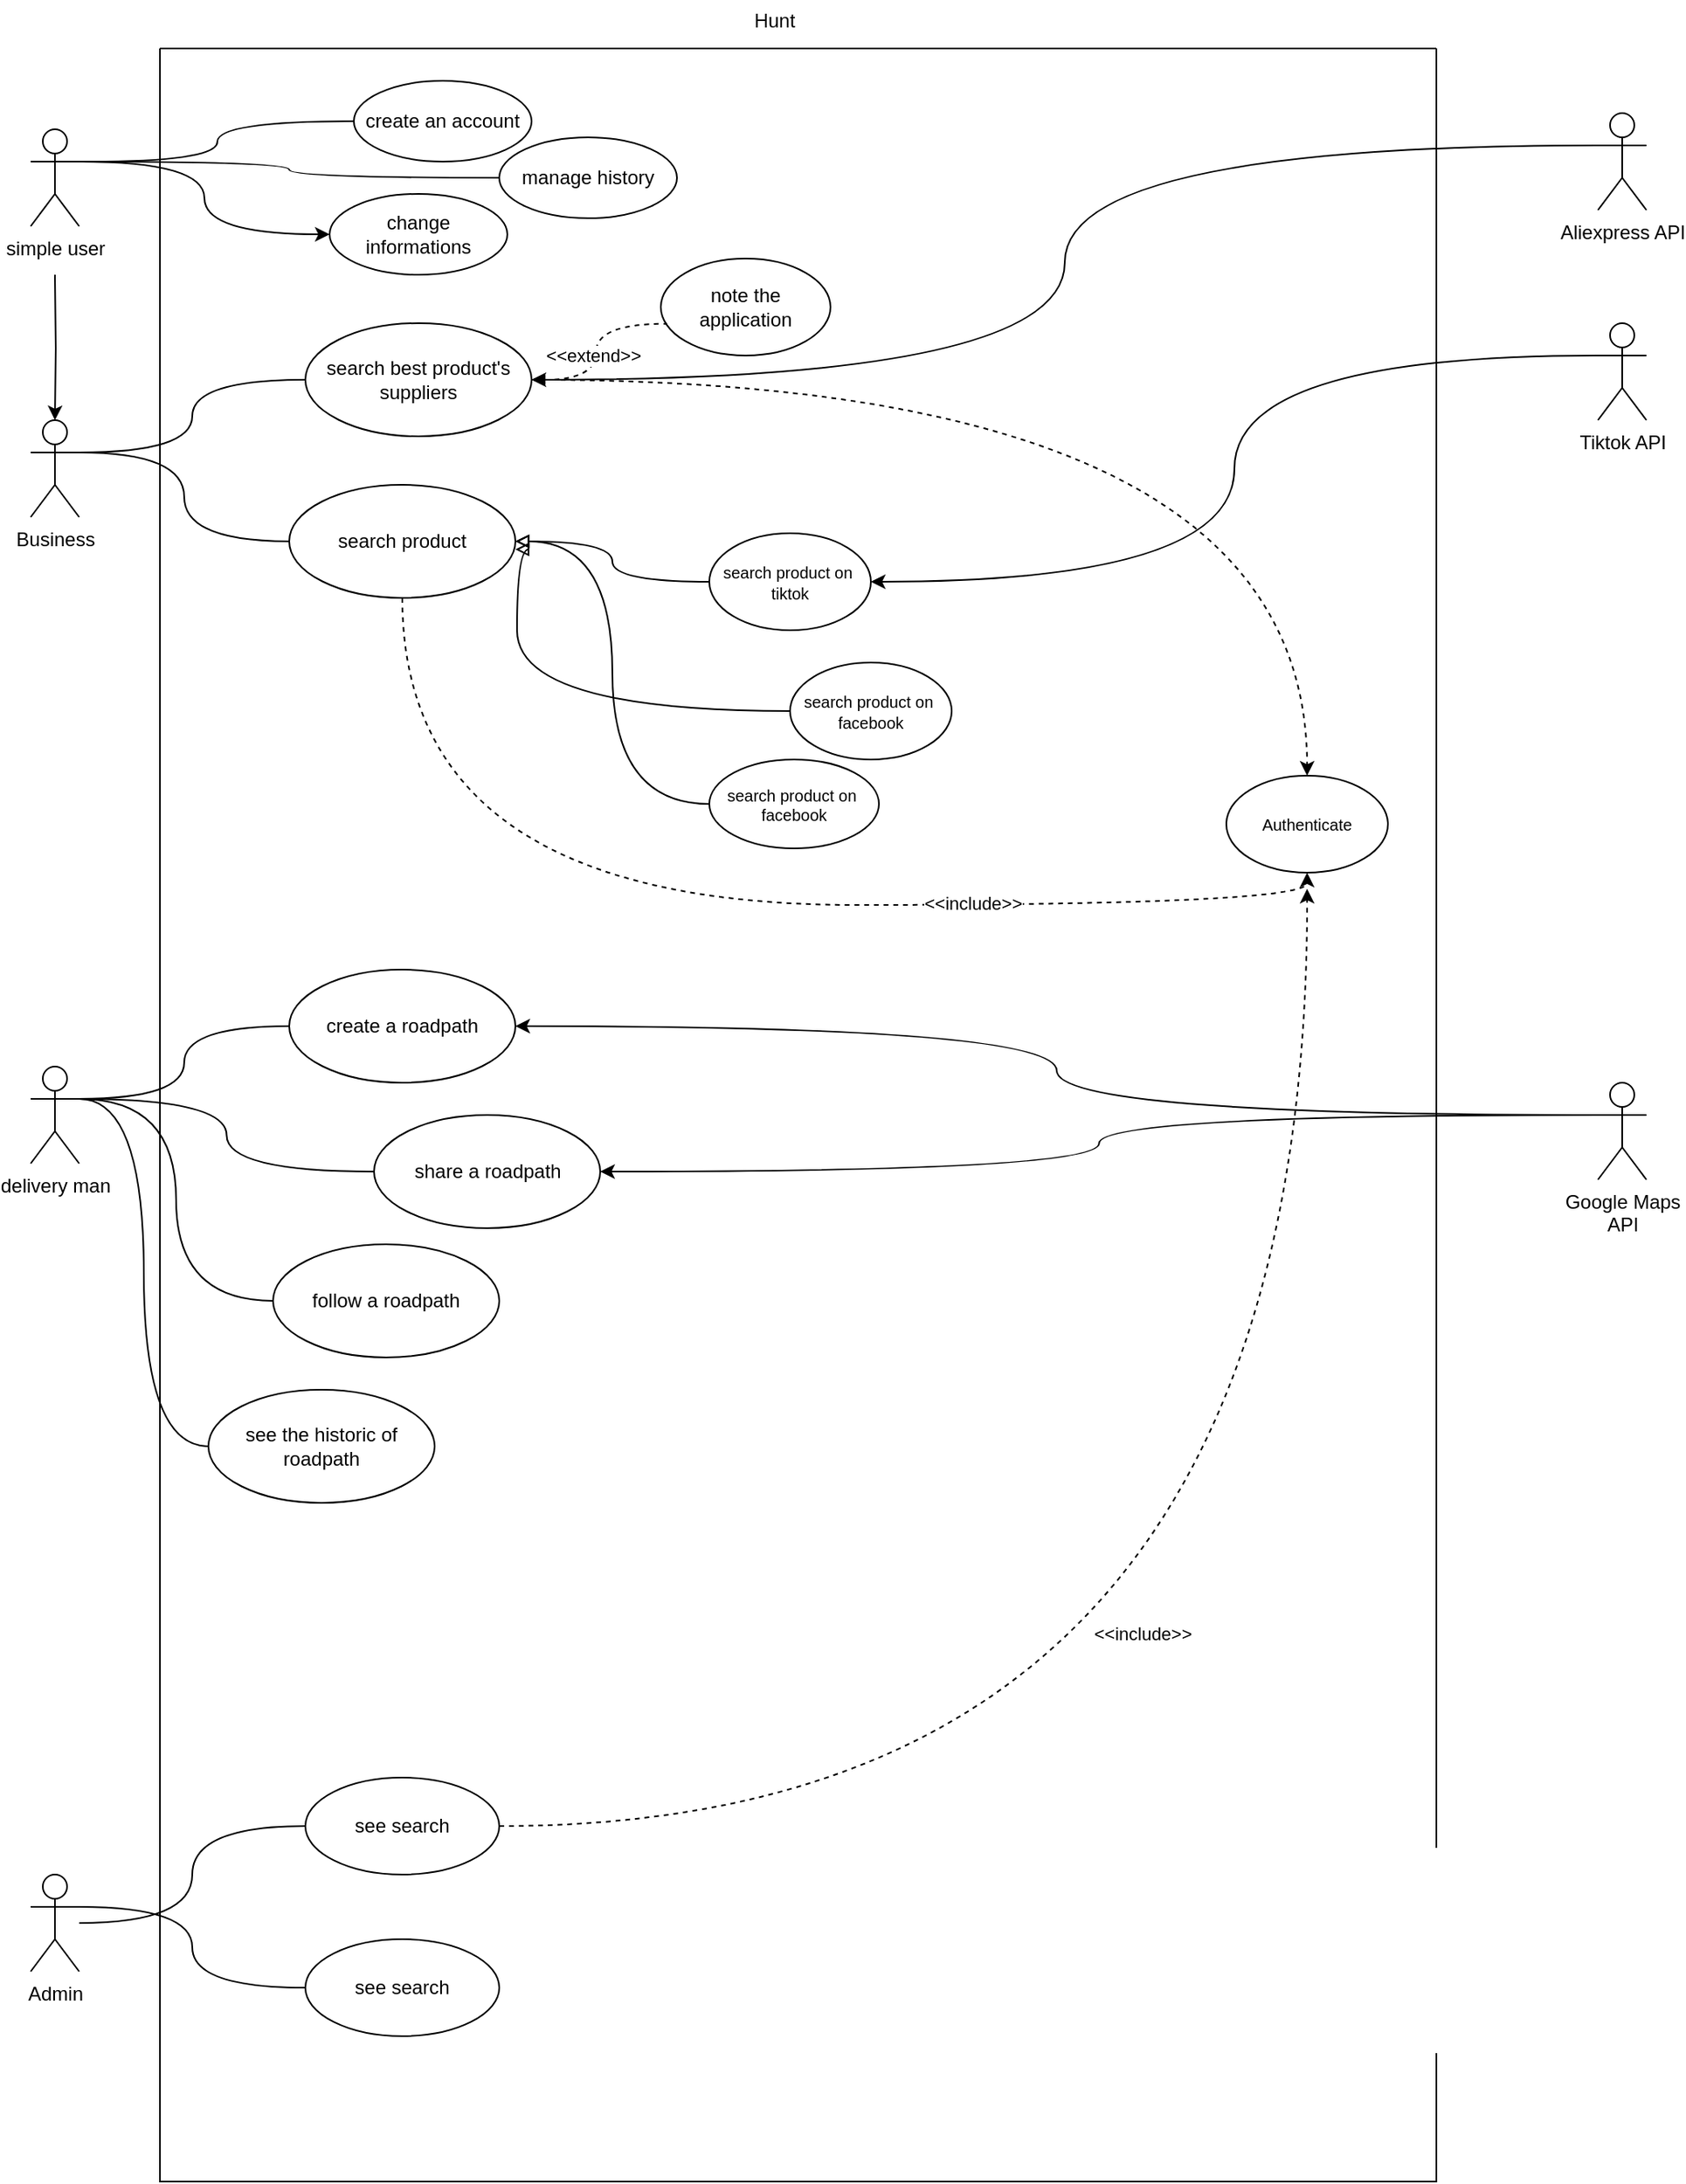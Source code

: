 <mxfile version="25.0.0" pages="2">
  <diagram name="UML diagrams" id="-IR_6mH_jh7ec_85QcZA">
    <mxGraphModel dx="1050" dy="665" grid="1" gridSize="10" guides="1" tooltips="1" connect="1" arrows="1" fold="1" page="1" pageScale="1" pageWidth="1200" pageHeight="1600" math="0" shadow="0">
      <root>
        <mxCell id="0" />
        <mxCell id="1" parent="0" />
        <mxCell id="FuLha_3-91F9rfbZAOE2-40" style="edgeStyle=orthogonalEdgeStyle;rounded=0;orthogonalLoop=1;jettySize=auto;html=1;exitX=1;exitY=0.333;exitDx=0;exitDy=0;exitPerimeter=0;curved=1;endArrow=none;endFill=0;" parent="1" source="FuLha_3-91F9rfbZAOE2-3" target="FuLha_3-91F9rfbZAOE2-39" edge="1">
          <mxGeometry relative="1" as="geometry" />
        </mxCell>
        <mxCell id="FuLha_3-91F9rfbZAOE2-1" value="" style="swimlane;startSize=0;" parent="1" vertex="1">
          <mxGeometry x="120" y="40" width="790" height="1320" as="geometry" />
        </mxCell>
        <mxCell id="FuLha_3-91F9rfbZAOE2-4" value="create an account" style="ellipse;whiteSpace=wrap;html=1;" parent="FuLha_3-91F9rfbZAOE2-1" vertex="1">
          <mxGeometry x="120" y="20" width="110" height="50" as="geometry" />
        </mxCell>
        <mxCell id="cV8xUUwGtTbx2W1KTqpI-8" style="edgeStyle=orthogonalEdgeStyle;rounded=0;orthogonalLoop=1;jettySize=auto;html=1;exitX=1;exitY=0.5;exitDx=0;exitDy=0;elbow=vertical;curved=1;dashed=1;" parent="FuLha_3-91F9rfbZAOE2-1" source="FuLha_3-91F9rfbZAOE2-14" target="cV8xUUwGtTbx2W1KTqpI-7" edge="1">
          <mxGeometry relative="1" as="geometry" />
        </mxCell>
        <mxCell id="FuLha_3-91F9rfbZAOE2-14" value="search best&amp;nbsp;product&#39;s suppliers" style="ellipse;whiteSpace=wrap;html=1;" parent="FuLha_3-91F9rfbZAOE2-1" vertex="1">
          <mxGeometry x="90" y="170" width="140" height="70" as="geometry" />
        </mxCell>
        <mxCell id="cV8xUUwGtTbx2W1KTqpI-15" style="edgeStyle=orthogonalEdgeStyle;rounded=0;orthogonalLoop=1;jettySize=auto;html=1;exitX=0.5;exitY=1;exitDx=0;exitDy=0;entryX=0.5;entryY=1;entryDx=0;entryDy=0;curved=1;dashed=1;" parent="FuLha_3-91F9rfbZAOE2-1" source="FuLha_3-91F9rfbZAOE2-22" target="cV8xUUwGtTbx2W1KTqpI-7" edge="1">
          <mxGeometry relative="1" as="geometry" />
        </mxCell>
        <mxCell id="cV8xUUwGtTbx2W1KTqpI-16" value="&amp;lt;&amp;lt;include&amp;gt;&amp;gt;" style="edgeLabel;html=1;align=center;verticalAlign=middle;resizable=0;points=[];" parent="cV8xUUwGtTbx2W1KTqpI-15" vertex="1" connectable="0">
          <mxGeometry x="0.411" y="1" relative="1" as="geometry">
            <mxPoint as="offset" />
          </mxGeometry>
        </mxCell>
        <mxCell id="FuLha_3-91F9rfbZAOE2-22" value="search product" style="ellipse;whiteSpace=wrap;html=1;" parent="FuLha_3-91F9rfbZAOE2-1" vertex="1">
          <mxGeometry x="80" y="270" width="140" height="70" as="geometry" />
        </mxCell>
        <mxCell id="FuLha_3-91F9rfbZAOE2-32" style="edgeStyle=orthogonalEdgeStyle;rounded=0;orthogonalLoop=1;jettySize=auto;html=1;endArrow=block;endFill=0;curved=1;" parent="FuLha_3-91F9rfbZAOE2-1" source="FuLha_3-91F9rfbZAOE2-23" target="FuLha_3-91F9rfbZAOE2-22" edge="1">
          <mxGeometry relative="1" as="geometry" />
        </mxCell>
        <mxCell id="FuLha_3-91F9rfbZAOE2-23" value="&lt;font style=&quot;font-size: 10px;&quot;&gt;search product on&amp;nbsp;&lt;/font&gt;&lt;div style=&quot;font-size: 10px;&quot;&gt;&lt;font style=&quot;font-size: 10px;&quot;&gt;tiktok&lt;/font&gt;&lt;/div&gt;" style="ellipse;whiteSpace=wrap;html=1;" parent="FuLha_3-91F9rfbZAOE2-1" vertex="1">
          <mxGeometry x="340" y="300" width="100" height="60" as="geometry" />
        </mxCell>
        <mxCell id="FuLha_3-91F9rfbZAOE2-34" style="edgeStyle=orthogonalEdgeStyle;rounded=0;orthogonalLoop=1;jettySize=auto;html=1;endArrow=block;endFill=0;curved=1;" parent="FuLha_3-91F9rfbZAOE2-1" source="FuLha_3-91F9rfbZAOE2-30" edge="1">
          <mxGeometry relative="1" as="geometry">
            <mxPoint x="220" y="310" as="targetPoint" />
            <Array as="points">
              <mxPoint x="221" y="410" />
            </Array>
          </mxGeometry>
        </mxCell>
        <mxCell id="FuLha_3-91F9rfbZAOE2-30" value="&lt;font style=&quot;font-size: 10px;&quot;&gt;search product on&amp;nbsp;&lt;/font&gt;&lt;div style=&quot;font-size: 10px;&quot;&gt;&lt;font style=&quot;font-size: 10px;&quot;&gt;facebook&lt;/font&gt;&lt;/div&gt;" style="ellipse;whiteSpace=wrap;html=1;" parent="FuLha_3-91F9rfbZAOE2-1" vertex="1">
          <mxGeometry x="390" y="380" width="100" height="60" as="geometry" />
        </mxCell>
        <mxCell id="FuLha_3-91F9rfbZAOE2-35" style="edgeStyle=orthogonalEdgeStyle;rounded=0;orthogonalLoop=1;jettySize=auto;html=1;entryX=1;entryY=0.5;entryDx=0;entryDy=0;endArrow=block;endFill=0;curved=1;" parent="FuLha_3-91F9rfbZAOE2-1" source="FuLha_3-91F9rfbZAOE2-31" target="FuLha_3-91F9rfbZAOE2-22" edge="1">
          <mxGeometry relative="1" as="geometry" />
        </mxCell>
        <mxCell id="FuLha_3-91F9rfbZAOE2-31" value="search product on&amp;nbsp;&lt;div style=&quot;font-size: 10px;&quot;&gt;facebook&lt;/div&gt;" style="ellipse;whiteSpace=wrap;html=1;fontSize=10;" parent="FuLha_3-91F9rfbZAOE2-1" vertex="1">
          <mxGeometry x="340" y="440" width="105" height="55" as="geometry" />
        </mxCell>
        <mxCell id="FuLha_3-91F9rfbZAOE2-37" value="create a roadpath" style="ellipse;whiteSpace=wrap;html=1;" parent="FuLha_3-91F9rfbZAOE2-1" vertex="1">
          <mxGeometry x="80" y="570" width="140" height="70" as="geometry" />
        </mxCell>
        <mxCell id="FuLha_3-91F9rfbZAOE2-38" value="share a roadpath" style="ellipse;whiteSpace=wrap;html=1;" parent="FuLha_3-91F9rfbZAOE2-1" vertex="1">
          <mxGeometry x="132.5" y="660" width="140" height="70" as="geometry" />
        </mxCell>
        <mxCell id="FuLha_3-91F9rfbZAOE2-39" value="manage history" style="ellipse;whiteSpace=wrap;html=1;" parent="FuLha_3-91F9rfbZAOE2-1" vertex="1">
          <mxGeometry x="210" y="55" width="110" height="50" as="geometry" />
        </mxCell>
        <mxCell id="FuLha_3-91F9rfbZAOE2-58" value="note the application" style="ellipse;whiteSpace=wrap;html=1;" parent="FuLha_3-91F9rfbZAOE2-1" vertex="1">
          <mxGeometry x="310" y="130" width="105" height="60" as="geometry" />
        </mxCell>
        <mxCell id="FuLha_3-91F9rfbZAOE2-59" style="edgeStyle=orthogonalEdgeStyle;curved=1;rounded=0;orthogonalLoop=1;jettySize=auto;html=1;exitX=1;exitY=0.5;exitDx=0;exitDy=0;entryX=0.036;entryY=0.672;entryDx=0;entryDy=0;entryPerimeter=0;startArrow=blockThin;startFill=1;endArrow=none;endFill=0;dashed=1;" parent="FuLha_3-91F9rfbZAOE2-1" source="FuLha_3-91F9rfbZAOE2-14" target="FuLha_3-91F9rfbZAOE2-58" edge="1">
          <mxGeometry relative="1" as="geometry" />
        </mxCell>
        <mxCell id="cV8xUUwGtTbx2W1KTqpI-6" value="&amp;lt;&amp;lt;extend&amp;gt;&amp;gt;" style="edgeLabel;html=1;align=center;verticalAlign=middle;resizable=0;points=[];" parent="FuLha_3-91F9rfbZAOE2-59" vertex="1" connectable="0">
          <mxGeometry x="-0.065" y="2" relative="1" as="geometry">
            <mxPoint as="offset" />
          </mxGeometry>
        </mxCell>
        <mxCell id="cV8xUUwGtTbx2W1KTqpI-17" style="edgeStyle=orthogonalEdgeStyle;rounded=0;orthogonalLoop=1;jettySize=auto;html=1;curved=1;dashed=1;" parent="FuLha_3-91F9rfbZAOE2-1" source="FuLha_3-91F9rfbZAOE2-61" edge="1">
          <mxGeometry relative="1" as="geometry">
            <mxPoint x="710" y="520" as="targetPoint" />
          </mxGeometry>
        </mxCell>
        <mxCell id="cV8xUUwGtTbx2W1KTqpI-18" value="&amp;lt;&amp;lt;include&amp;gt;&amp;gt;" style="edgeLabel;html=1;align=center;verticalAlign=middle;resizable=0;points=[];" parent="cV8xUUwGtTbx2W1KTqpI-17" vertex="1" connectable="0">
          <mxGeometry x="-0.264" y="119" relative="1" as="geometry">
            <mxPoint as="offset" />
          </mxGeometry>
        </mxCell>
        <mxCell id="FuLha_3-91F9rfbZAOE2-61" value="see search" style="ellipse;whiteSpace=wrap;html=1;" parent="FuLha_3-91F9rfbZAOE2-1" vertex="1">
          <mxGeometry x="90" y="1070" width="120" height="60" as="geometry" />
        </mxCell>
        <mxCell id="cV8xUUwGtTbx2W1KTqpI-7" value="&lt;span style=&quot;font-size: 10px;&quot;&gt;Authenticate&lt;/span&gt;" style="ellipse;whiteSpace=wrap;html=1;" parent="FuLha_3-91F9rfbZAOE2-1" vertex="1">
          <mxGeometry x="660" y="450" width="100" height="60" as="geometry" />
        </mxCell>
        <mxCell id="cV8xUUwGtTbx2W1KTqpI-19" value="see search" style="ellipse;whiteSpace=wrap;html=1;" parent="FuLha_3-91F9rfbZAOE2-1" vertex="1">
          <mxGeometry x="90" y="1170" width="120" height="60" as="geometry" />
        </mxCell>
        <mxCell id="txY3es4t-yzZHWCDKDTj-3" value="follow a roadpath" style="ellipse;whiteSpace=wrap;html=1;" vertex="1" parent="FuLha_3-91F9rfbZAOE2-1">
          <mxGeometry x="70" y="740" width="140" height="70" as="geometry" />
        </mxCell>
        <mxCell id="txY3es4t-yzZHWCDKDTj-4" value="see the historic of roadpath" style="ellipse;whiteSpace=wrap;html=1;" vertex="1" parent="FuLha_3-91F9rfbZAOE2-1">
          <mxGeometry x="30" y="830" width="140" height="70" as="geometry" />
        </mxCell>
        <mxCell id="PuO6K_J7q23cFVhfHK2O-1" value="change informations" style="ellipse;whiteSpace=wrap;html=1;" vertex="1" parent="FuLha_3-91F9rfbZAOE2-1">
          <mxGeometry x="105" y="90" width="110" height="50" as="geometry" />
        </mxCell>
        <mxCell id="FuLha_3-91F9rfbZAOE2-2" value="Hunt&lt;div&gt;&lt;br&gt;&lt;/div&gt;" style="text;html=1;align=center;verticalAlign=middle;resizable=0;points=[];autosize=1;strokeColor=none;fillColor=none;" parent="1" vertex="1">
          <mxGeometry x="475" y="10" width="50" height="40" as="geometry" />
        </mxCell>
        <mxCell id="FuLha_3-91F9rfbZAOE2-7" style="edgeStyle=orthogonalEdgeStyle;rounded=0;orthogonalLoop=1;jettySize=auto;html=1;entryX=0;entryY=0.5;entryDx=0;entryDy=0;curved=1;endArrow=none;endFill=0;" parent="1" target="FuLha_3-91F9rfbZAOE2-4" edge="1">
          <mxGeometry relative="1" as="geometry">
            <mxPoint x="70" y="110" as="sourcePoint" />
          </mxGeometry>
        </mxCell>
        <mxCell id="FuLha_3-91F9rfbZAOE2-10" value="" style="edgeStyle=orthogonalEdgeStyle;rounded=0;orthogonalLoop=1;jettySize=auto;html=1;" parent="1" target="FuLha_3-91F9rfbZAOE2-9" edge="1">
          <mxGeometry relative="1" as="geometry">
            <mxPoint x="55" y="180" as="sourcePoint" />
          </mxGeometry>
        </mxCell>
        <mxCell id="PuO6K_J7q23cFVhfHK2O-2" style="edgeStyle=orthogonalEdgeStyle;rounded=0;orthogonalLoop=1;jettySize=auto;html=1;exitX=1;exitY=0.333;exitDx=0;exitDy=0;exitPerimeter=0;entryX=0;entryY=0.5;entryDx=0;entryDy=0;curved=1;" edge="1" parent="1" source="FuLha_3-91F9rfbZAOE2-3" target="PuO6K_J7q23cFVhfHK2O-1">
          <mxGeometry relative="1" as="geometry" />
        </mxCell>
        <mxCell id="FuLha_3-91F9rfbZAOE2-3" value="simple user" style="shape=umlActor;verticalLabelPosition=bottom;verticalAlign=top;html=1;outlineConnect=0;" parent="1" vertex="1">
          <mxGeometry x="40" y="90" width="30" height="60" as="geometry" />
        </mxCell>
        <mxCell id="FuLha_3-91F9rfbZAOE2-41" style="edgeStyle=orthogonalEdgeStyle;rounded=0;orthogonalLoop=1;jettySize=auto;html=1;exitX=1;exitY=0.333;exitDx=0;exitDy=0;exitPerimeter=0;curved=1;endArrow=none;endFill=0;" parent="1" source="FuLha_3-91F9rfbZAOE2-9" target="FuLha_3-91F9rfbZAOE2-14" edge="1">
          <mxGeometry relative="1" as="geometry" />
        </mxCell>
        <mxCell id="FuLha_3-91F9rfbZAOE2-60" style="edgeStyle=orthogonalEdgeStyle;curved=1;rounded=0;orthogonalLoop=1;jettySize=auto;html=1;exitX=1;exitY=0.333;exitDx=0;exitDy=0;exitPerimeter=0;endArrow=none;endFill=0;" parent="1" source="FuLha_3-91F9rfbZAOE2-9" target="FuLha_3-91F9rfbZAOE2-22" edge="1">
          <mxGeometry relative="1" as="geometry" />
        </mxCell>
        <mxCell id="FuLha_3-91F9rfbZAOE2-9" value="Business" style="shape=umlActor;verticalLabelPosition=bottom;verticalAlign=top;html=1;outlineConnect=0;" parent="1" vertex="1">
          <mxGeometry x="40" y="270" width="30" height="60" as="geometry" />
        </mxCell>
        <mxCell id="FuLha_3-91F9rfbZAOE2-42" style="edgeStyle=orthogonalEdgeStyle;rounded=0;orthogonalLoop=1;jettySize=auto;html=1;exitX=1;exitY=0.333;exitDx=0;exitDy=0;exitPerimeter=0;curved=1;endArrow=none;endFill=0;" parent="1" source="FuLha_3-91F9rfbZAOE2-15" target="FuLha_3-91F9rfbZAOE2-37" edge="1">
          <mxGeometry relative="1" as="geometry" />
        </mxCell>
        <mxCell id="FuLha_3-91F9rfbZAOE2-44" style="edgeStyle=orthogonalEdgeStyle;rounded=0;orthogonalLoop=1;jettySize=auto;html=1;exitX=1;exitY=0.333;exitDx=0;exitDy=0;exitPerimeter=0;entryX=0;entryY=0.5;entryDx=0;entryDy=0;curved=1;endArrow=none;endFill=0;" parent="1" source="FuLha_3-91F9rfbZAOE2-15" target="FuLha_3-91F9rfbZAOE2-38" edge="1">
          <mxGeometry relative="1" as="geometry" />
        </mxCell>
        <mxCell id="txY3es4t-yzZHWCDKDTj-6" style="edgeStyle=orthogonalEdgeStyle;rounded=0;orthogonalLoop=1;jettySize=auto;html=1;exitX=1;exitY=0.333;exitDx=0;exitDy=0;exitPerimeter=0;entryX=0;entryY=0.5;entryDx=0;entryDy=0;curved=1;endArrow=none;endFill=0;" edge="1" parent="1" source="FuLha_3-91F9rfbZAOE2-15" target="txY3es4t-yzZHWCDKDTj-3">
          <mxGeometry relative="1" as="geometry" />
        </mxCell>
        <mxCell id="txY3es4t-yzZHWCDKDTj-8" style="edgeStyle=orthogonalEdgeStyle;rounded=0;orthogonalLoop=1;jettySize=auto;html=1;exitX=1;exitY=0.333;exitDx=0;exitDy=0;exitPerimeter=0;entryX=0;entryY=0.5;entryDx=0;entryDy=0;curved=1;endArrow=none;endFill=0;" edge="1" parent="1" source="FuLha_3-91F9rfbZAOE2-15" target="txY3es4t-yzZHWCDKDTj-4">
          <mxGeometry relative="1" as="geometry" />
        </mxCell>
        <mxCell id="FuLha_3-91F9rfbZAOE2-15" value="delivery man" style="shape=umlActor;verticalLabelPosition=bottom;verticalAlign=top;html=1;outlineConnect=0;" parent="1" vertex="1">
          <mxGeometry x="40" y="670" width="30" height="60" as="geometry" />
        </mxCell>
        <mxCell id="FuLha_3-91F9rfbZAOE2-54" style="edgeStyle=orthogonalEdgeStyle;rounded=0;orthogonalLoop=1;jettySize=auto;html=1;exitX=0;exitY=0.333;exitDx=0;exitDy=0;exitPerimeter=0;entryX=1;entryY=0.5;entryDx=0;entryDy=0;curved=1;" parent="1" source="FuLha_3-91F9rfbZAOE2-45" target="FuLha_3-91F9rfbZAOE2-23" edge="1">
          <mxGeometry relative="1" as="geometry" />
        </mxCell>
        <mxCell id="FuLha_3-91F9rfbZAOE2-45" value="Tiktok API" style="shape=umlActor;verticalLabelPosition=bottom;verticalAlign=top;html=1;outlineConnect=0;" parent="1" vertex="1">
          <mxGeometry x="1010" y="210" width="30" height="60" as="geometry" />
        </mxCell>
        <mxCell id="FuLha_3-91F9rfbZAOE2-52" style="edgeStyle=orthogonalEdgeStyle;rounded=0;orthogonalLoop=1;jettySize=auto;html=1;exitX=0;exitY=0.333;exitDx=0;exitDy=0;exitPerimeter=0;entryX=1;entryY=0.5;entryDx=0;entryDy=0;curved=1;" parent="1" source="FuLha_3-91F9rfbZAOE2-51" target="FuLha_3-91F9rfbZAOE2-38" edge="1">
          <mxGeometry relative="1" as="geometry" />
        </mxCell>
        <mxCell id="FuLha_3-91F9rfbZAOE2-53" style="edgeStyle=orthogonalEdgeStyle;rounded=0;orthogonalLoop=1;jettySize=auto;html=1;exitX=0;exitY=0.333;exitDx=0;exitDy=0;exitPerimeter=0;entryX=1;entryY=0.5;entryDx=0;entryDy=0;curved=1;" parent="1" source="FuLha_3-91F9rfbZAOE2-51" target="FuLha_3-91F9rfbZAOE2-37" edge="1">
          <mxGeometry relative="1" as="geometry" />
        </mxCell>
        <mxCell id="FuLha_3-91F9rfbZAOE2-51" value="Google Maps&lt;div&gt;API&lt;/div&gt;" style="shape=umlActor;verticalLabelPosition=bottom;verticalAlign=top;html=1;outlineConnect=0;" parent="1" vertex="1">
          <mxGeometry x="1010" y="680" width="30" height="60" as="geometry" />
        </mxCell>
        <mxCell id="txY3es4t-yzZHWCDKDTj-9" style="edgeStyle=orthogonalEdgeStyle;rounded=0;orthogonalLoop=1;jettySize=auto;html=1;exitX=1;exitY=0.333;exitDx=0;exitDy=0;exitPerimeter=0;entryX=0;entryY=0.5;entryDx=0;entryDy=0;curved=1;endArrow=none;endFill=0;" edge="1" parent="1" source="FuLha_3-91F9rfbZAOE2-55" target="cV8xUUwGtTbx2W1KTqpI-19">
          <mxGeometry relative="1" as="geometry" />
        </mxCell>
        <mxCell id="txY3es4t-yzZHWCDKDTj-10" style="edgeStyle=orthogonalEdgeStyle;rounded=0;orthogonalLoop=1;jettySize=auto;html=1;endArrow=none;endFill=0;curved=1;" edge="1" parent="1" source="FuLha_3-91F9rfbZAOE2-55" target="FuLha_3-91F9rfbZAOE2-61">
          <mxGeometry relative="1" as="geometry" />
        </mxCell>
        <mxCell id="FuLha_3-91F9rfbZAOE2-55" value="Admin" style="shape=umlActor;verticalLabelPosition=bottom;verticalAlign=top;html=1;outlineConnect=0;" parent="1" vertex="1">
          <mxGeometry x="40" y="1170" width="30" height="60" as="geometry" />
        </mxCell>
        <mxCell id="txY3es4t-yzZHWCDKDTj-1" style="edgeStyle=orthogonalEdgeStyle;rounded=0;orthogonalLoop=1;jettySize=auto;html=1;exitX=0;exitY=0.333;exitDx=0;exitDy=0;exitPerimeter=0;entryX=1;entryY=0.5;entryDx=0;entryDy=0;curved=1;" edge="1" parent="1" source="cV8xUUwGtTbx2W1KTqpI-2" target="FuLha_3-91F9rfbZAOE2-14">
          <mxGeometry relative="1" as="geometry" />
        </mxCell>
        <mxCell id="cV8xUUwGtTbx2W1KTqpI-2" value="Aliexpress API" style="shape=umlActor;verticalLabelPosition=bottom;verticalAlign=top;html=1;outlineConnect=0;" parent="1" vertex="1">
          <mxGeometry x="1010" y="80" width="30" height="60" as="geometry" />
        </mxCell>
      </root>
    </mxGraphModel>
  </diagram>
  <diagram id="Sx9UNDZ-CPOzZAIwUrSq" name="class diagrams">
    <mxGraphModel dx="583" dy="369" grid="1" gridSize="10" guides="1" tooltips="1" connect="1" arrows="1" fold="1" page="1" pageScale="1" pageWidth="1200" pageHeight="1600" math="0" shadow="0">
      <root>
        <mxCell id="0" />
        <mxCell id="1" parent="0" />
        <mxCell id="LyLH97ZRa4PGFvy9dMI5-9" value="User" style="swimlane;fontStyle=1;align=center;verticalAlign=top;childLayout=stackLayout;horizontal=1;startSize=26;horizontalStack=0;resizeParent=1;resizeParentMax=0;resizeLast=0;collapsible=1;marginBottom=0;whiteSpace=wrap;html=1;" parent="1" vertex="1">
          <mxGeometry x="40" y="30" width="190" height="240" as="geometry" />
        </mxCell>
        <mxCell id="LyLH97ZRa4PGFvy9dMI5-30" value="- id: int" style="text;strokeColor=none;fillColor=none;align=left;verticalAlign=top;spacingLeft=4;spacingRight=4;overflow=hidden;rotatable=0;points=[[0,0.5],[1,0.5]];portConstraint=eastwest;whiteSpace=wrap;html=1;" parent="LyLH97ZRa4PGFvy9dMI5-9" vertex="1">
          <mxGeometry y="26" width="190" height="26" as="geometry" />
        </mxCell>
        <mxCell id="LyLH97ZRa4PGFvy9dMI5-10" value="- firstname: string" style="text;strokeColor=none;fillColor=none;align=left;verticalAlign=top;spacingLeft=4;spacingRight=4;overflow=hidden;rotatable=0;points=[[0,0.5],[1,0.5]];portConstraint=eastwest;whiteSpace=wrap;html=1;" parent="LyLH97ZRa4PGFvy9dMI5-9" vertex="1">
          <mxGeometry y="52" width="190" height="26" as="geometry" />
        </mxCell>
        <mxCell id="LyLH97ZRa4PGFvy9dMI5-18" value="- lastname: string" style="text;strokeColor=none;fillColor=none;align=left;verticalAlign=top;spacingLeft=4;spacingRight=4;overflow=hidden;rotatable=0;points=[[0,0.5],[1,0.5]];portConstraint=eastwest;whiteSpace=wrap;html=1;" parent="LyLH97ZRa4PGFvy9dMI5-9" vertex="1">
          <mxGeometry y="78" width="190" height="26" as="geometry" />
        </mxCell>
        <mxCell id="LyLH97ZRa4PGFvy9dMI5-19" value="- email: string" style="text;strokeColor=none;fillColor=none;align=left;verticalAlign=top;spacingLeft=4;spacingRight=4;overflow=hidden;rotatable=0;points=[[0,0.5],[1,0.5]];portConstraint=eastwest;whiteSpace=wrap;html=1;" parent="LyLH97ZRa4PGFvy9dMI5-9" vertex="1">
          <mxGeometry y="104" width="190" height="24" as="geometry" />
        </mxCell>
        <mxCell id="LyLH97ZRa4PGFvy9dMI5-17" value="- location: string" style="text;strokeColor=none;fillColor=none;align=left;verticalAlign=top;spacingLeft=4;spacingRight=4;overflow=hidden;rotatable=0;points=[[0,0.5],[1,0.5]];portConstraint=eastwest;whiteSpace=wrap;html=1;" parent="LyLH97ZRa4PGFvy9dMI5-9" vertex="1">
          <mxGeometry y="128" width="190" height="26" as="geometry" />
        </mxCell>
        <mxCell id="LyLH97ZRa4PGFvy9dMI5-21" value="- search_history: string" style="text;strokeColor=none;fillColor=none;align=left;verticalAlign=top;spacingLeft=4;spacingRight=4;overflow=hidden;rotatable=0;points=[[0,0.5],[1,0.5]];portConstraint=eastwest;whiteSpace=wrap;html=1;" parent="LyLH97ZRa4PGFvy9dMI5-9" vertex="1">
          <mxGeometry y="154" width="190" height="26" as="geometry" />
        </mxCell>
        <mxCell id="LyLH97ZRa4PGFvy9dMI5-11" value="" style="line;strokeWidth=1;fillColor=none;align=left;verticalAlign=middle;spacingTop=-1;spacingLeft=3;spacingRight=3;rotatable=0;labelPosition=right;points=[];portConstraint=eastwest;strokeColor=inherit;" parent="LyLH97ZRa4PGFvy9dMI5-9" vertex="1">
          <mxGeometry y="180" width="190" height="8" as="geometry" />
        </mxCell>
        <mxCell id="LyLH97ZRa4PGFvy9dMI5-27" value="+ manageHistory(type): type" style="text;strokeColor=none;fillColor=none;align=left;verticalAlign=top;spacingLeft=4;spacingRight=4;overflow=hidden;rotatable=0;points=[[0,0.5],[1,0.5]];portConstraint=eastwest;whiteSpace=wrap;html=1;" parent="LyLH97ZRa4PGFvy9dMI5-9" vertex="1">
          <mxGeometry y="188" width="190" height="26" as="geometry" />
        </mxCell>
        <mxCell id="uhKhKXDXOXtBVVad2gFL-2" value="+ isadmin(type): type" style="text;strokeColor=none;fillColor=none;align=left;verticalAlign=top;spacingLeft=4;spacingRight=4;overflow=hidden;rotatable=0;points=[[0,0.5],[1,0.5]];portConstraint=eastwest;whiteSpace=wrap;html=1;" parent="LyLH97ZRa4PGFvy9dMI5-9" vertex="1">
          <mxGeometry y="214" width="190" height="26" as="geometry" />
        </mxCell>
        <mxCell id="LyLH97ZRa4PGFvy9dMI5-31" value="Admin" style="swimlane;fontStyle=1;align=center;verticalAlign=top;childLayout=stackLayout;horizontal=1;startSize=26;horizontalStack=0;resizeParent=1;resizeParentMax=0;resizeLast=0;collapsible=1;marginBottom=0;whiteSpace=wrap;html=1;" parent="1" vertex="1">
          <mxGeometry x="300" y="180" width="160" height="112" as="geometry" />
        </mxCell>
        <mxCell id="LyLH97ZRa4PGFvy9dMI5-32" value="- adminID: int" style="text;strokeColor=none;fillColor=none;align=left;verticalAlign=top;spacingLeft=4;spacingRight=4;overflow=hidden;rotatable=0;points=[[0,0.5],[1,0.5]];portConstraint=eastwest;whiteSpace=wrap;html=1;" parent="LyLH97ZRa4PGFvy9dMI5-31" vertex="1">
          <mxGeometry y="26" width="160" height="26" as="geometry" />
        </mxCell>
        <mxCell id="EmdmupJYY3BashLLMB4s-7" value="- adminID: int" style="text;strokeColor=none;fillColor=none;align=left;verticalAlign=top;spacingLeft=4;spacingRight=4;overflow=hidden;rotatable=0;points=[[0,0.5],[1,0.5]];portConstraint=eastwest;whiteSpace=wrap;html=1;" vertex="1" parent="LyLH97ZRa4PGFvy9dMI5-31">
          <mxGeometry y="52" width="160" height="26" as="geometry" />
        </mxCell>
        <mxCell id="LyLH97ZRa4PGFvy9dMI5-33" value="" style="line;strokeWidth=1;fillColor=none;align=left;verticalAlign=middle;spacingTop=-1;spacingLeft=3;spacingRight=3;rotatable=0;labelPosition=right;points=[];portConstraint=eastwest;strokeColor=inherit;" parent="LyLH97ZRa4PGFvy9dMI5-31" vertex="1">
          <mxGeometry y="78" width="160" height="8" as="geometry" />
        </mxCell>
        <mxCell id="LyLH97ZRa4PGFvy9dMI5-34" value="+ method(type): type" style="text;strokeColor=none;fillColor=none;align=left;verticalAlign=top;spacingLeft=4;spacingRight=4;overflow=hidden;rotatable=0;points=[[0,0.5],[1,0.5]];portConstraint=eastwest;whiteSpace=wrap;html=1;" parent="LyLH97ZRa4PGFvy9dMI5-31" vertex="1">
          <mxGeometry y="86" width="160" height="26" as="geometry" />
        </mxCell>
        <mxCell id="YIpKiUHjcbCjNZDyD4Uy-1" value="Business" style="swimlane;fontStyle=1;align=center;verticalAlign=top;childLayout=stackLayout;horizontal=1;startSize=26;horizontalStack=0;resizeParent=1;resizeParentMax=0;resizeLast=0;collapsible=1;marginBottom=0;whiteSpace=wrap;html=1;" parent="1" vertex="1">
          <mxGeometry x="300" y="40" width="160" height="86" as="geometry" />
        </mxCell>
        <mxCell id="YIpKiUHjcbCjNZDyD4Uy-2" value="- businessID: int" style="text;strokeColor=none;fillColor=none;align=left;verticalAlign=top;spacingLeft=4;spacingRight=4;overflow=hidden;rotatable=0;points=[[0,0.5],[1,0.5]];portConstraint=eastwest;whiteSpace=wrap;html=1;" parent="YIpKiUHjcbCjNZDyD4Uy-1" vertex="1">
          <mxGeometry y="26" width="160" height="26" as="geometry" />
        </mxCell>
        <mxCell id="YIpKiUHjcbCjNZDyD4Uy-3" value="" style="line;strokeWidth=1;fillColor=none;align=left;verticalAlign=middle;spacingTop=-1;spacingLeft=3;spacingRight=3;rotatable=0;labelPosition=right;points=[];portConstraint=eastwest;strokeColor=inherit;" parent="YIpKiUHjcbCjNZDyD4Uy-1" vertex="1">
          <mxGeometry y="52" width="160" height="8" as="geometry" />
        </mxCell>
        <mxCell id="YIpKiUHjcbCjNZDyD4Uy-4" value="+ method(type): type" style="text;strokeColor=none;fillColor=none;align=left;verticalAlign=top;spacingLeft=4;spacingRight=4;overflow=hidden;rotatable=0;points=[[0,0.5],[1,0.5]];portConstraint=eastwest;whiteSpace=wrap;html=1;" parent="YIpKiUHjcbCjNZDyD4Uy-1" vertex="1">
          <mxGeometry y="60" width="160" height="26" as="geometry" />
        </mxCell>
        <mxCell id="J6ZNplrA5KypBCfEjw1M-1" value="Product" style="swimlane;fontStyle=1;align=center;verticalAlign=top;childLayout=stackLayout;horizontal=1;startSize=26;horizontalStack=0;resizeParent=1;resizeParentMax=0;resizeLast=0;collapsible=1;marginBottom=0;whiteSpace=wrap;html=1;" parent="1" vertex="1">
          <mxGeometry x="850" y="390" width="190" height="242" as="geometry" />
        </mxCell>
        <mxCell id="J6ZNplrA5KypBCfEjw1M-2" value="- name: string" style="text;strokeColor=none;fillColor=none;align=left;verticalAlign=top;spacingLeft=4;spacingRight=4;overflow=hidden;rotatable=0;points=[[0,0.5],[1,0.5]];portConstraint=eastwest;whiteSpace=wrap;html=1;" parent="J6ZNplrA5KypBCfEjw1M-1" vertex="1">
          <mxGeometry y="26" width="190" height="26" as="geometry" />
        </mxCell>
        <mxCell id="J6ZNplrA5KypBCfEjw1M-5" value="- img: string" style="text;strokeColor=none;fillColor=none;align=left;verticalAlign=top;spacingLeft=4;spacingRight=4;overflow=hidden;rotatable=0;points=[[0,0.5],[1,0.5]];portConstraint=eastwest;whiteSpace=wrap;html=1;" parent="J6ZNplrA5KypBCfEjw1M-1" vertex="1">
          <mxGeometry y="52" width="190" height="26" as="geometry" />
        </mxCell>
        <mxCell id="J6ZNplrA5KypBCfEjw1M-6" value="- category: string" style="text;strokeColor=none;fillColor=none;align=left;verticalAlign=top;spacingLeft=4;spacingRight=4;overflow=hidden;rotatable=0;points=[[0,0.5],[1,0.5]];portConstraint=eastwest;whiteSpace=wrap;html=1;" parent="J6ZNplrA5KypBCfEjw1M-1" vertex="1">
          <mxGeometry y="78" width="190" height="26" as="geometry" />
        </mxCell>
        <mxCell id="J6ZNplrA5KypBCfEjw1M-7" value="- description: string" style="text;strokeColor=none;fillColor=none;align=left;verticalAlign=top;spacingLeft=4;spacingRight=4;overflow=hidden;rotatable=0;points=[[0,0.5],[1,0.5]];portConstraint=eastwest;whiteSpace=wrap;html=1;" parent="J6ZNplrA5KypBCfEjw1M-1" vertex="1">
          <mxGeometry y="104" width="190" height="26" as="geometry" />
        </mxCell>
        <mxCell id="QEH95Uhj06x0RXV22Iyn-1" value="- link: string" style="text;strokeColor=none;fillColor=none;align=left;verticalAlign=top;spacingLeft=4;spacingRight=4;overflow=hidden;rotatable=0;points=[[0,0.5],[1,0.5]];portConstraint=eastwest;whiteSpace=wrap;html=1;" vertex="1" parent="J6ZNplrA5KypBCfEjw1M-1">
          <mxGeometry y="130" width="190" height="26" as="geometry" />
        </mxCell>
        <mxCell id="QEH95Uhj06x0RXV22Iyn-4" value="- supplier_link&lt;span style=&quot;background-color: initial;&quot;&gt;: string&lt;/span&gt;" style="text;strokeColor=none;fillColor=none;align=left;verticalAlign=top;spacingLeft=4;spacingRight=4;overflow=hidden;rotatable=0;points=[[0,0.5],[1,0.5]];portConstraint=eastwest;whiteSpace=wrap;html=1;" vertex="1" parent="J6ZNplrA5KypBCfEjw1M-1">
          <mxGeometry y="156" width="190" height="26" as="geometry" />
        </mxCell>
        <mxCell id="y92W61oAohS6wvjV8EhD-1" value="-&amp;nbsp;&lt;span style=&quot;text-align: center;&quot;&gt;product_search_history&lt;/span&gt;&lt;span style=&quot;background-color: initial;&quot;&gt;: string&lt;/span&gt;" style="text;strokeColor=none;fillColor=none;align=left;verticalAlign=top;spacingLeft=4;spacingRight=4;overflow=hidden;rotatable=0;points=[[0,0.5],[1,0.5]];portConstraint=eastwest;whiteSpace=wrap;html=1;" vertex="1" parent="J6ZNplrA5KypBCfEjw1M-1">
          <mxGeometry y="182" width="190" height="26" as="geometry" />
        </mxCell>
        <mxCell id="J6ZNplrA5KypBCfEjw1M-3" value="" style="line;strokeWidth=1;fillColor=none;align=left;verticalAlign=middle;spacingTop=-1;spacingLeft=3;spacingRight=3;rotatable=0;labelPosition=right;points=[];portConstraint=eastwest;strokeColor=inherit;" parent="J6ZNplrA5KypBCfEjw1M-1" vertex="1">
          <mxGeometry y="208" width="190" height="8" as="geometry" />
        </mxCell>
        <mxCell id="J6ZNplrA5KypBCfEjw1M-4" value="+ method(type): type" style="text;strokeColor=none;fillColor=none;align=left;verticalAlign=top;spacingLeft=4;spacingRight=4;overflow=hidden;rotatable=0;points=[[0,0.5],[1,0.5]];portConstraint=eastwest;whiteSpace=wrap;html=1;" parent="J6ZNplrA5KypBCfEjw1M-1" vertex="1">
          <mxGeometry y="216" width="190" height="26" as="geometry" />
        </mxCell>
        <mxCell id="rd7m9VtJkX6jo3fnUmd6-1" value="Deliverer" style="swimlane;fontStyle=1;align=center;verticalAlign=top;childLayout=stackLayout;horizontal=1;startSize=26;horizontalStack=0;resizeParent=1;resizeParentMax=0;resizeLast=0;collapsible=1;marginBottom=0;whiteSpace=wrap;html=1;" vertex="1" parent="1">
          <mxGeometry x="40" y="380" width="160" height="86" as="geometry" />
        </mxCell>
        <mxCell id="rd7m9VtJkX6jo3fnUmd6-2" value="- delivererID&lt;span style=&quot;background-color: initial;&quot;&gt;: int&lt;/span&gt;" style="text;strokeColor=none;fillColor=none;align=left;verticalAlign=top;spacingLeft=4;spacingRight=4;overflow=hidden;rotatable=0;points=[[0,0.5],[1,0.5]];portConstraint=eastwest;whiteSpace=wrap;html=1;" vertex="1" parent="rd7m9VtJkX6jo3fnUmd6-1">
          <mxGeometry y="26" width="160" height="26" as="geometry" />
        </mxCell>
        <mxCell id="rd7m9VtJkX6jo3fnUmd6-3" value="" style="line;strokeWidth=1;fillColor=none;align=left;verticalAlign=middle;spacingTop=-1;spacingLeft=3;spacingRight=3;rotatable=0;labelPosition=right;points=[];portConstraint=eastwest;strokeColor=inherit;" vertex="1" parent="rd7m9VtJkX6jo3fnUmd6-1">
          <mxGeometry y="52" width="160" height="8" as="geometry" />
        </mxCell>
        <mxCell id="rd7m9VtJkX6jo3fnUmd6-4" value="+ method(type): type" style="text;strokeColor=none;fillColor=none;align=left;verticalAlign=top;spacingLeft=4;spacingRight=4;overflow=hidden;rotatable=0;points=[[0,0.5],[1,0.5]];portConstraint=eastwest;whiteSpace=wrap;html=1;" vertex="1" parent="rd7m9VtJkX6jo3fnUmd6-1">
          <mxGeometry y="60" width="160" height="26" as="geometry" />
        </mxCell>
        <mxCell id="rd7m9VtJkX6jo3fnUmd6-6" value="History" style="swimlane;fontStyle=1;align=center;verticalAlign=top;childLayout=stackLayout;horizontal=1;startSize=26;horizontalStack=0;resizeParent=1;resizeParentMax=0;resizeLast=0;collapsible=1;marginBottom=0;whiteSpace=wrap;html=1;" vertex="1" parent="1">
          <mxGeometry x="40" y="880" width="160" height="112" as="geometry" />
        </mxCell>
        <mxCell id="rd7m9VtJkX6jo3fnUmd6-7" value="- id: string" style="text;strokeColor=none;fillColor=none;align=left;verticalAlign=top;spacingLeft=4;spacingRight=4;overflow=hidden;rotatable=0;points=[[0,0.5],[1,0.5]];portConstraint=eastwest;whiteSpace=wrap;html=1;" vertex="1" parent="rd7m9VtJkX6jo3fnUmd6-6">
          <mxGeometry y="26" width="160" height="26" as="geometry" />
        </mxCell>
        <mxCell id="rd7m9VtJkX6jo3fnUmd6-8" value="- user_id: string" style="text;strokeColor=none;fillColor=none;align=left;verticalAlign=top;spacingLeft=4;spacingRight=4;overflow=hidden;rotatable=0;points=[[0,0.5],[1,0.5]];portConstraint=eastwest;whiteSpace=wrap;html=1;" vertex="1" parent="rd7m9VtJkX6jo3fnUmd6-6">
          <mxGeometry y="52" width="160" height="26" as="geometry" />
        </mxCell>
        <mxCell id="rd7m9VtJkX6jo3fnUmd6-11" value="" style="line;strokeWidth=1;fillColor=none;align=left;verticalAlign=middle;spacingTop=-1;spacingLeft=3;spacingRight=3;rotatable=0;labelPosition=right;points=[];portConstraint=eastwest;strokeColor=inherit;" vertex="1" parent="rd7m9VtJkX6jo3fnUmd6-6">
          <mxGeometry y="78" width="160" height="8" as="geometry" />
        </mxCell>
        <mxCell id="rd7m9VtJkX6jo3fnUmd6-12" value="+ method(type): type" style="text;strokeColor=none;fillColor=none;align=left;verticalAlign=top;spacingLeft=4;spacingRight=4;overflow=hidden;rotatable=0;points=[[0,0.5],[1,0.5]];portConstraint=eastwest;whiteSpace=wrap;html=1;" vertex="1" parent="rd7m9VtJkX6jo3fnUmd6-6">
          <mxGeometry y="86" width="160" height="26" as="geometry" />
        </mxCell>
        <mxCell id="aD8yqE7XLTtzLO0Hiztl-1" value="product_search_history" style="swimlane;fontStyle=1;align=center;verticalAlign=top;childLayout=stackLayout;horizontal=1;startSize=26;horizontalStack=0;resizeParent=1;resizeParentMax=0;resizeLast=0;collapsible=1;marginBottom=0;whiteSpace=wrap;html=1;" vertex="1" parent="1">
          <mxGeometry x="40" y="1060" width="160" height="112" as="geometry" />
        </mxCell>
        <mxCell id="aD8yqE7XLTtzLO0Hiztl-2" value="- id: string" style="text;strokeColor=none;fillColor=none;align=left;verticalAlign=top;spacingLeft=4;spacingRight=4;overflow=hidden;rotatable=0;points=[[0,0.5],[1,0.5]];portConstraint=eastwest;whiteSpace=wrap;html=1;" vertex="1" parent="aD8yqE7XLTtzLO0Hiztl-1">
          <mxGeometry y="26" width="160" height="26" as="geometry" />
        </mxCell>
        <mxCell id="aD8yqE7XLTtzLO0Hiztl-3" value="- user_id: string" style="text;strokeColor=none;fillColor=none;align=left;verticalAlign=top;spacingLeft=4;spacingRight=4;overflow=hidden;rotatable=0;points=[[0,0.5],[1,0.5]];portConstraint=eastwest;whiteSpace=wrap;html=1;" vertex="1" parent="aD8yqE7XLTtzLO0Hiztl-1">
          <mxGeometry y="52" width="160" height="26" as="geometry" />
        </mxCell>
        <mxCell id="aD8yqE7XLTtzLO0Hiztl-4" value="" style="line;strokeWidth=1;fillColor=none;align=left;verticalAlign=middle;spacingTop=-1;spacingLeft=3;spacingRight=3;rotatable=0;labelPosition=right;points=[];portConstraint=eastwest;strokeColor=inherit;" vertex="1" parent="aD8yqE7XLTtzLO0Hiztl-1">
          <mxGeometry y="78" width="160" height="8" as="geometry" />
        </mxCell>
        <mxCell id="aD8yqE7XLTtzLO0Hiztl-5" value="+ method(type): type" style="text;strokeColor=none;fillColor=none;align=left;verticalAlign=top;spacingLeft=4;spacingRight=4;overflow=hidden;rotatable=0;points=[[0,0.5],[1,0.5]];portConstraint=eastwest;whiteSpace=wrap;html=1;" vertex="1" parent="aD8yqE7XLTtzLO0Hiztl-1">
          <mxGeometry y="86" width="160" height="26" as="geometry" />
        </mxCell>
        <mxCell id="AtNMLFw8pvZWvzKB3eUt-1" value="supplier&lt;span style=&quot;background-color: initial;&quot;&gt;_search_history&lt;/span&gt;" style="swimlane;fontStyle=1;align=center;verticalAlign=top;childLayout=stackLayout;horizontal=1;startSize=26;horizontalStack=0;resizeParent=1;resizeParentMax=0;resizeLast=0;collapsible=1;marginBottom=0;whiteSpace=wrap;html=1;" vertex="1" parent="1">
          <mxGeometry x="240" y="1060" width="160" height="112" as="geometry" />
        </mxCell>
        <mxCell id="AtNMLFw8pvZWvzKB3eUt-2" value="- id: string" style="text;strokeColor=none;fillColor=none;align=left;verticalAlign=top;spacingLeft=4;spacingRight=4;overflow=hidden;rotatable=0;points=[[0,0.5],[1,0.5]];portConstraint=eastwest;whiteSpace=wrap;html=1;" vertex="1" parent="AtNMLFw8pvZWvzKB3eUt-1">
          <mxGeometry y="26" width="160" height="26" as="geometry" />
        </mxCell>
        <mxCell id="AtNMLFw8pvZWvzKB3eUt-3" value="- user_id: string" style="text;strokeColor=none;fillColor=none;align=left;verticalAlign=top;spacingLeft=4;spacingRight=4;overflow=hidden;rotatable=0;points=[[0,0.5],[1,0.5]];portConstraint=eastwest;whiteSpace=wrap;html=1;" vertex="1" parent="AtNMLFw8pvZWvzKB3eUt-1">
          <mxGeometry y="52" width="160" height="26" as="geometry" />
        </mxCell>
        <mxCell id="AtNMLFw8pvZWvzKB3eUt-4" value="" style="line;strokeWidth=1;fillColor=none;align=left;verticalAlign=middle;spacingTop=-1;spacingLeft=3;spacingRight=3;rotatable=0;labelPosition=right;points=[];portConstraint=eastwest;strokeColor=inherit;" vertex="1" parent="AtNMLFw8pvZWvzKB3eUt-1">
          <mxGeometry y="78" width="160" height="8" as="geometry" />
        </mxCell>
        <mxCell id="AtNMLFw8pvZWvzKB3eUt-5" value="+ method(type): type" style="text;strokeColor=none;fillColor=none;align=left;verticalAlign=top;spacingLeft=4;spacingRight=4;overflow=hidden;rotatable=0;points=[[0,0.5],[1,0.5]];portConstraint=eastwest;whiteSpace=wrap;html=1;" vertex="1" parent="AtNMLFw8pvZWvzKB3eUt-1">
          <mxGeometry y="86" width="160" height="26" as="geometry" />
        </mxCell>
        <mxCell id="EmdmupJYY3BashLLMB4s-1" value="Account" style="swimlane;fontStyle=1;align=center;verticalAlign=top;childLayout=stackLayout;horizontal=1;startSize=26;horizontalStack=0;resizeParent=1;resizeParentMax=0;resizeLast=0;collapsible=1;marginBottom=0;whiteSpace=wrap;html=1;" vertex="1" parent="1">
          <mxGeometry x="1010" y="20" width="160" height="112" as="geometry" />
        </mxCell>
        <mxCell id="EmdmupJYY3BashLLMB4s-2" value="- userID: int" style="text;strokeColor=none;fillColor=none;align=left;verticalAlign=top;spacingLeft=4;spacingRight=4;overflow=hidden;rotatable=0;points=[[0,0.5],[1,0.5]];portConstraint=eastwest;whiteSpace=wrap;html=1;" vertex="1" parent="EmdmupJYY3BashLLMB4s-1">
          <mxGeometry y="26" width="160" height="26" as="geometry" />
        </mxCell>
        <mxCell id="EmdmupJYY3BashLLMB4s-8" value="- password: string" style="text;strokeColor=none;fillColor=none;align=left;verticalAlign=top;spacingLeft=4;spacingRight=4;overflow=hidden;rotatable=0;points=[[0,0.5],[1,0.5]];portConstraint=eastwest;whiteSpace=wrap;html=1;" vertex="1" parent="EmdmupJYY3BashLLMB4s-1">
          <mxGeometry y="52" width="160" height="26" as="geometry" />
        </mxCell>
        <mxCell id="EmdmupJYY3BashLLMB4s-3" value="" style="line;strokeWidth=1;fillColor=none;align=left;verticalAlign=middle;spacingTop=-1;spacingLeft=3;spacingRight=3;rotatable=0;labelPosition=right;points=[];portConstraint=eastwest;strokeColor=inherit;" vertex="1" parent="EmdmupJYY3BashLLMB4s-1">
          <mxGeometry y="78" width="160" height="8" as="geometry" />
        </mxCell>
        <mxCell id="EmdmupJYY3BashLLMB4s-4" value="+ method(type): type" style="text;strokeColor=none;fillColor=none;align=left;verticalAlign=top;spacingLeft=4;spacingRight=4;overflow=hidden;rotatable=0;points=[[0,0.5],[1,0.5]];portConstraint=eastwest;whiteSpace=wrap;html=1;" vertex="1" parent="EmdmupJYY3BashLLMB4s-1">
          <mxGeometry y="86" width="160" height="26" as="geometry" />
        </mxCell>
        <mxCell id="uQUBg21Dirp60RMLENk1-1" value="RoadPath&lt;div&gt;&lt;br&gt;&lt;/div&gt;" style="swimlane;fontStyle=1;align=center;verticalAlign=top;childLayout=stackLayout;horizontal=1;startSize=26;horizontalStack=0;resizeParent=1;resizeParentMax=0;resizeLast=0;collapsible=1;marginBottom=0;whiteSpace=wrap;html=1;" vertex="1" parent="1">
          <mxGeometry x="910" y="982" width="160" height="190" as="geometry" />
        </mxCell>
        <mxCell id="uQUBg21Dirp60RMLENk1-2" value="- id: string" style="text;strokeColor=none;fillColor=none;align=left;verticalAlign=top;spacingLeft=4;spacingRight=4;overflow=hidden;rotatable=0;points=[[0,0.5],[1,0.5]];portConstraint=eastwest;whiteSpace=wrap;html=1;" vertex="1" parent="uQUBg21Dirp60RMLENk1-1">
          <mxGeometry y="26" width="160" height="26" as="geometry" />
        </mxCell>
        <mxCell id="uQUBg21Dirp60RMLENk1-3" value="- user_id: string" style="text;strokeColor=none;fillColor=none;align=left;verticalAlign=top;spacingLeft=4;spacingRight=4;overflow=hidden;rotatable=0;points=[[0,0.5],[1,0.5]];portConstraint=eastwest;whiteSpace=wrap;html=1;" vertex="1" parent="uQUBg21Dirp60RMLENk1-1">
          <mxGeometry y="52" width="160" height="26" as="geometry" />
        </mxCell>
        <mxCell id="uQUBg21Dirp60RMLENk1-8" value="- road_points&lt;span style=&quot;background-color: initial;&quot;&gt;: string&lt;/span&gt;" style="text;strokeColor=none;fillColor=none;align=left;verticalAlign=top;spacingLeft=4;spacingRight=4;overflow=hidden;rotatable=0;points=[[0,0.5],[1,0.5]];portConstraint=eastwest;whiteSpace=wrap;html=1;" vertex="1" parent="uQUBg21Dirp60RMLENk1-1">
          <mxGeometry y="78" width="160" height="26" as="geometry" />
        </mxCell>
        <mxCell id="uQUBg21Dirp60RMLENk1-6" value="- road_path_history: string" style="text;strokeColor=none;fillColor=none;align=left;verticalAlign=top;spacingLeft=4;spacingRight=4;overflow=hidden;rotatable=0;points=[[0,0.5],[1,0.5]];portConstraint=eastwest;whiteSpace=wrap;html=1;" vertex="1" parent="uQUBg21Dirp60RMLENk1-1">
          <mxGeometry y="104" width="160" height="26" as="geometry" />
        </mxCell>
        <mxCell id="uQUBg21Dirp60RMLENk1-7" value="- user_id: string" style="text;strokeColor=none;fillColor=none;align=left;verticalAlign=top;spacingLeft=4;spacingRight=4;overflow=hidden;rotatable=0;points=[[0,0.5],[1,0.5]];portConstraint=eastwest;whiteSpace=wrap;html=1;" vertex="1" parent="uQUBg21Dirp60RMLENk1-1">
          <mxGeometry y="130" width="160" height="26" as="geometry" />
        </mxCell>
        <mxCell id="uQUBg21Dirp60RMLENk1-4" value="" style="line;strokeWidth=1;fillColor=none;align=left;verticalAlign=middle;spacingTop=-1;spacingLeft=3;spacingRight=3;rotatable=0;labelPosition=right;points=[];portConstraint=eastwest;strokeColor=inherit;" vertex="1" parent="uQUBg21Dirp60RMLENk1-1">
          <mxGeometry y="156" width="160" height="8" as="geometry" />
        </mxCell>
        <mxCell id="uQUBg21Dirp60RMLENk1-5" value="+ method(type): type" style="text;strokeColor=none;fillColor=none;align=left;verticalAlign=top;spacingLeft=4;spacingRight=4;overflow=hidden;rotatable=0;points=[[0,0.5],[1,0.5]];portConstraint=eastwest;whiteSpace=wrap;html=1;" vertex="1" parent="uQUBg21Dirp60RMLENk1-1">
          <mxGeometry y="164" width="160" height="26" as="geometry" />
        </mxCell>
        <mxCell id="8Bzp1EFl4ZE8_Oq_6Gho-1" value="AppNote" style="swimlane;fontStyle=1;align=center;verticalAlign=top;childLayout=stackLayout;horizontal=1;startSize=26;horizontalStack=0;resizeParent=1;resizeParentMax=0;resizeLast=0;collapsible=1;marginBottom=0;whiteSpace=wrap;html=1;" vertex="1" parent="1">
          <mxGeometry x="570" y="570" width="160" height="138" as="geometry" />
        </mxCell>
        <mxCell id="8Bzp1EFl4ZE8_Oq_6Gho-2" value="- id: string" style="text;strokeColor=none;fillColor=none;align=left;verticalAlign=top;spacingLeft=4;spacingRight=4;overflow=hidden;rotatable=0;points=[[0,0.5],[1,0.5]];portConstraint=eastwest;whiteSpace=wrap;html=1;" vertex="1" parent="8Bzp1EFl4ZE8_Oq_6Gho-1">
          <mxGeometry y="26" width="160" height="26" as="geometry" />
        </mxCell>
        <mxCell id="8Bzp1EFl4ZE8_Oq_6Gho-3" value="- user_id: string" style="text;strokeColor=none;fillColor=none;align=left;verticalAlign=top;spacingLeft=4;spacingRight=4;overflow=hidden;rotatable=0;points=[[0,0.5],[1,0.5]];portConstraint=eastwest;whiteSpace=wrap;html=1;" vertex="1" parent="8Bzp1EFl4ZE8_Oq_6Gho-1">
          <mxGeometry y="52" width="160" height="26" as="geometry" />
        </mxCell>
        <mxCell id="8Bzp1EFl4ZE8_Oq_6Gho-6" value="- note: int" style="text;strokeColor=none;fillColor=none;align=left;verticalAlign=top;spacingLeft=4;spacingRight=4;overflow=hidden;rotatable=0;points=[[0,0.5],[1,0.5]];portConstraint=eastwest;whiteSpace=wrap;html=1;" vertex="1" parent="8Bzp1EFl4ZE8_Oq_6Gho-1">
          <mxGeometry y="78" width="160" height="26" as="geometry" />
        </mxCell>
        <mxCell id="8Bzp1EFl4ZE8_Oq_6Gho-4" value="" style="line;strokeWidth=1;fillColor=none;align=left;verticalAlign=middle;spacingTop=-1;spacingLeft=3;spacingRight=3;rotatable=0;labelPosition=right;points=[];portConstraint=eastwest;strokeColor=inherit;" vertex="1" parent="8Bzp1EFl4ZE8_Oq_6Gho-1">
          <mxGeometry y="104" width="160" height="8" as="geometry" />
        </mxCell>
        <mxCell id="8Bzp1EFl4ZE8_Oq_6Gho-5" value="+ method(type): type" style="text;strokeColor=none;fillColor=none;align=left;verticalAlign=top;spacingLeft=4;spacingRight=4;overflow=hidden;rotatable=0;points=[[0,0.5],[1,0.5]];portConstraint=eastwest;whiteSpace=wrap;html=1;" vertex="1" parent="8Bzp1EFl4ZE8_Oq_6Gho-1">
          <mxGeometry y="112" width="160" height="26" as="geometry" />
        </mxCell>
        <mxCell id="VrGGMPgDpa3G2hN1mJ6w-6" value="&lt;div&gt;&lt;span style=&quot;background-color: initial;&quot;&gt;search_history&lt;/span&gt;&lt;/div&gt;" style="swimlane;fontStyle=1;align=center;verticalAlign=top;childLayout=stackLayout;horizontal=1;startSize=26;horizontalStack=0;resizeParent=1;resizeParentMax=0;resizeLast=0;collapsible=1;marginBottom=0;whiteSpace=wrap;html=1;" vertex="1" parent="1">
          <mxGeometry x="460" y="800" width="160" height="242" as="geometry" />
        </mxCell>
        <mxCell id="VrGGMPgDpa3G2hN1mJ6w-7" value="- id: string" style="text;strokeColor=none;fillColor=none;align=left;verticalAlign=top;spacingLeft=4;spacingRight=4;overflow=hidden;rotatable=0;points=[[0,0.5],[1,0.5]];portConstraint=eastwest;whiteSpace=wrap;html=1;" vertex="1" parent="VrGGMPgDpa3G2hN1mJ6w-6">
          <mxGeometry y="26" width="160" height="26" as="geometry" />
        </mxCell>
        <mxCell id="VrGGMPgDpa3G2hN1mJ6w-8" value="- user_id: string" style="text;strokeColor=none;fillColor=none;align=left;verticalAlign=top;spacingLeft=4;spacingRight=4;overflow=hidden;rotatable=0;points=[[0,0.5],[1,0.5]];portConstraint=eastwest;whiteSpace=wrap;html=1;" vertex="1" parent="VrGGMPgDpa3G2hN1mJ6w-6">
          <mxGeometry y="52" width="160" height="26" as="geometry" />
        </mxCell>
        <mxCell id="VrGGMPgDpa3G2hN1mJ6w-13" value="- product_id: string" style="text;strokeColor=none;fillColor=none;align=left;verticalAlign=top;spacingLeft=4;spacingRight=4;overflow=hidden;rotatable=0;points=[[0,0.5],[1,0.5]];portConstraint=eastwest;whiteSpace=wrap;html=1;" vertex="1" parent="VrGGMPgDpa3G2hN1mJ6w-6">
          <mxGeometry y="78" width="160" height="26" as="geometry" />
        </mxCell>
        <mxCell id="VrGGMPgDpa3G2hN1mJ6w-12" value="- id: string" style="text;strokeColor=none;fillColor=none;align=left;verticalAlign=top;spacingLeft=4;spacingRight=4;overflow=hidden;rotatable=0;points=[[0,0.5],[1,0.5]];portConstraint=eastwest;whiteSpace=wrap;html=1;" vertex="1" parent="VrGGMPgDpa3G2hN1mJ6w-6">
          <mxGeometry y="104" width="160" height="26" as="geometry" />
        </mxCell>
        <mxCell id="VrGGMPgDpa3G2hN1mJ6w-11" value="- id: string" style="text;strokeColor=none;fillColor=none;align=left;verticalAlign=top;spacingLeft=4;spacingRight=4;overflow=hidden;rotatable=0;points=[[0,0.5],[1,0.5]];portConstraint=eastwest;whiteSpace=wrap;html=1;" vertex="1" parent="VrGGMPgDpa3G2hN1mJ6w-6">
          <mxGeometry y="130" width="160" height="26" as="geometry" />
        </mxCell>
        <mxCell id="VrGGMPgDpa3G2hN1mJ6w-14" value="- id: string" style="text;strokeColor=none;fillColor=none;align=left;verticalAlign=top;spacingLeft=4;spacingRight=4;overflow=hidden;rotatable=0;points=[[0,0.5],[1,0.5]];portConstraint=eastwest;whiteSpace=wrap;html=1;" vertex="1" parent="VrGGMPgDpa3G2hN1mJ6w-6">
          <mxGeometry y="156" width="160" height="26" as="geometry" />
        </mxCell>
        <mxCell id="VrGGMPgDpa3G2hN1mJ6w-15" value="- id: string" style="text;strokeColor=none;fillColor=none;align=left;verticalAlign=top;spacingLeft=4;spacingRight=4;overflow=hidden;rotatable=0;points=[[0,0.5],[1,0.5]];portConstraint=eastwest;whiteSpace=wrap;html=1;" vertex="1" parent="VrGGMPgDpa3G2hN1mJ6w-6">
          <mxGeometry y="182" width="160" height="26" as="geometry" />
        </mxCell>
        <mxCell id="VrGGMPgDpa3G2hN1mJ6w-9" value="" style="line;strokeWidth=1;fillColor=none;align=left;verticalAlign=middle;spacingTop=-1;spacingLeft=3;spacingRight=3;rotatable=0;labelPosition=right;points=[];portConstraint=eastwest;strokeColor=inherit;" vertex="1" parent="VrGGMPgDpa3G2hN1mJ6w-6">
          <mxGeometry y="208" width="160" height="8" as="geometry" />
        </mxCell>
        <mxCell id="VrGGMPgDpa3G2hN1mJ6w-10" value="+ method(type): type" style="text;strokeColor=none;fillColor=none;align=left;verticalAlign=top;spacingLeft=4;spacingRight=4;overflow=hidden;rotatable=0;points=[[0,0.5],[1,0.5]];portConstraint=eastwest;whiteSpace=wrap;html=1;" vertex="1" parent="VrGGMPgDpa3G2hN1mJ6w-6">
          <mxGeometry y="216" width="160" height="26" as="geometry" />
        </mxCell>
      </root>
    </mxGraphModel>
  </diagram>
</mxfile>
